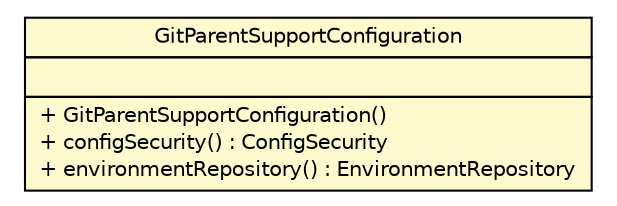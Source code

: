 #!/usr/local/bin/dot
#
# Class diagram 
# Generated by UMLGraph version R5_6-24-gf6e263 (http://www.umlgraph.org/)
#

digraph G {
	edge [fontname="Helvetica",fontsize=10,labelfontname="Helvetica",labelfontsize=10];
	node [fontname="Helvetica",fontsize=10,shape=plaintext];
	nodesep=0.25;
	ranksep=0.5;
	// cn.home1.cloud.config.server.environment.GitParentSupportConfiguration
	c284 [label=<<table title="cn.home1.cloud.config.server.environment.GitParentSupportConfiguration" border="0" cellborder="1" cellspacing="0" cellpadding="2" port="p" bgcolor="lemonChiffon" href="./GitParentSupportConfiguration.html">
		<tr><td><table border="0" cellspacing="0" cellpadding="1">
<tr><td align="center" balign="center"> GitParentSupportConfiguration </td></tr>
		</table></td></tr>
		<tr><td><table border="0" cellspacing="0" cellpadding="1">
<tr><td align="left" balign="left">  </td></tr>
		</table></td></tr>
		<tr><td><table border="0" cellspacing="0" cellpadding="1">
<tr><td align="left" balign="left"> + GitParentSupportConfiguration() </td></tr>
<tr><td align="left" balign="left"> + configSecurity() : ConfigSecurity </td></tr>
<tr><td align="left" balign="left"> + environmentRepository() : EnvironmentRepository </td></tr>
		</table></td></tr>
		</table>>, URL="./GitParentSupportConfiguration.html", fontname="Helvetica", fontcolor="black", fontsize=10.0];
}

